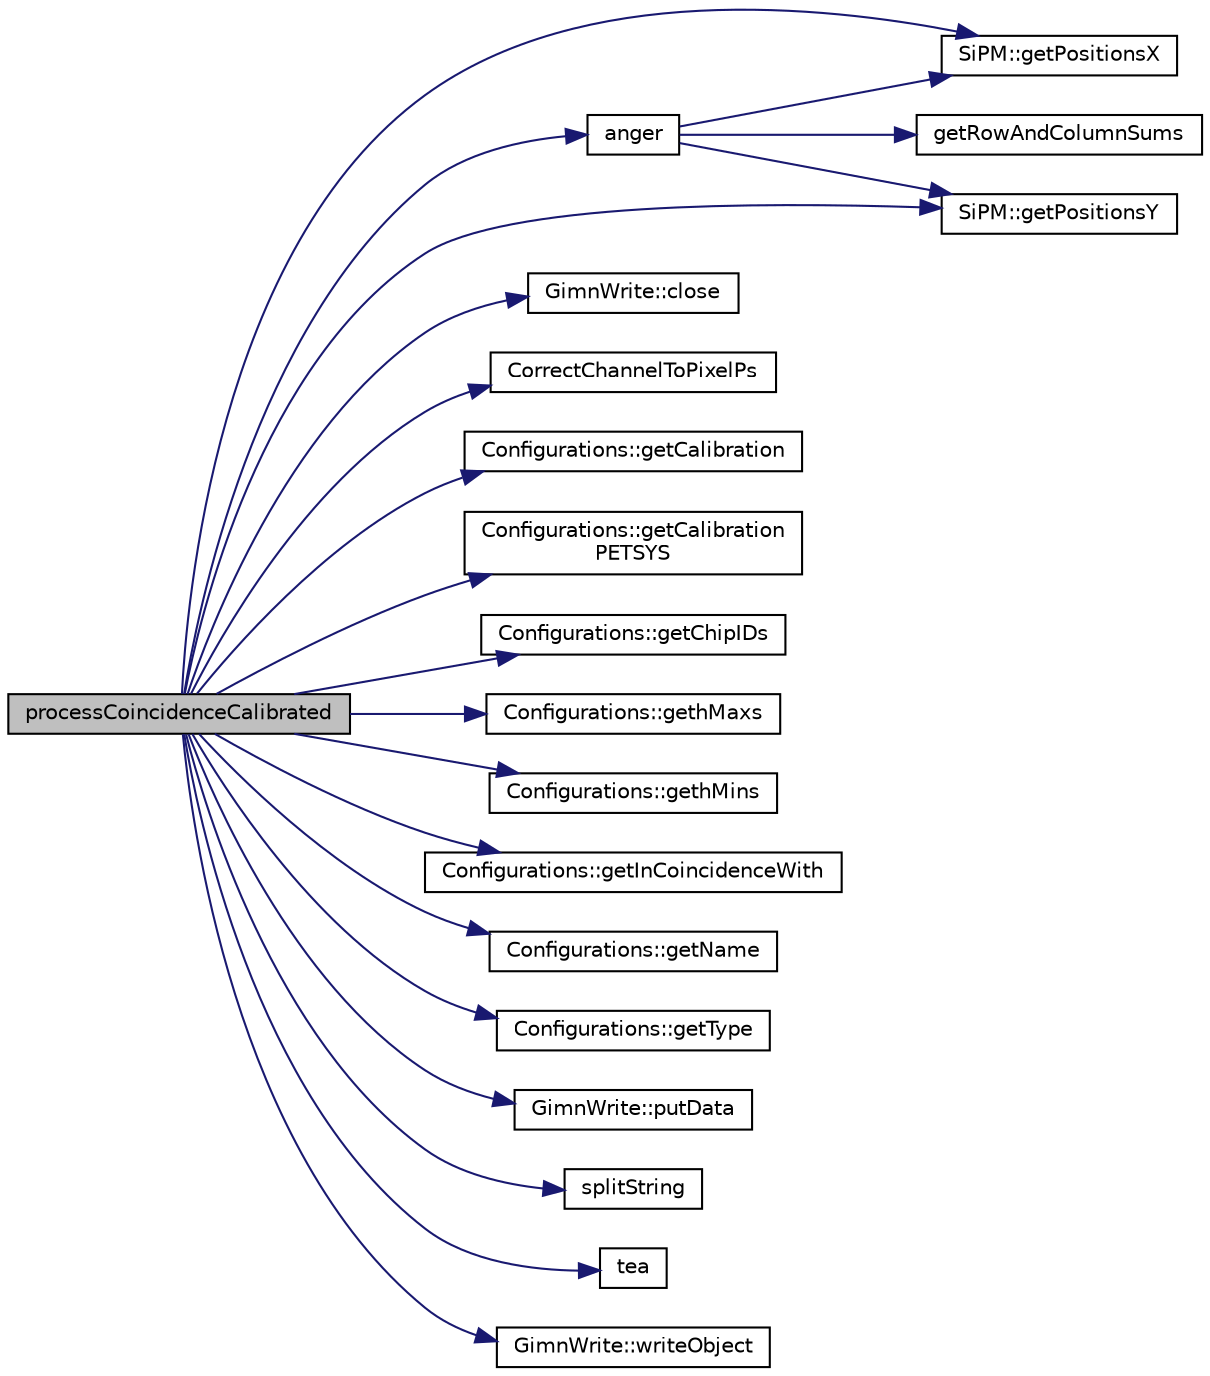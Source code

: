 digraph "processCoincidenceCalibrated"
{
 // LATEX_PDF_SIZE
  edge [fontname="Helvetica",fontsize="10",labelfontname="Helvetica",labelfontsize="10"];
  node [fontname="Helvetica",fontsize="10",shape=record];
  rankdir="LR";
  Node1 [label="processCoincidenceCalibrated",height=0.2,width=0.4,color="black", fillcolor="grey75", style="filled", fontcolor="black",tooltip=" "];
  Node1 -> Node2 [color="midnightblue",fontsize="10",style="solid",fontname="Helvetica"];
  Node2 [label="anger",height=0.2,width=0.4,color="black", fillcolor="white", style="filled",URL="$positionings_8C.html#a3594ccf39b56f4d1fb53fcf99bd8f0fd",tooltip=" "];
  Node2 -> Node3 [color="midnightblue",fontsize="10",style="solid",fontname="Helvetica"];
  Node3 [label="SiPM::getPositionsX",height=0.2,width=0.4,color="black", fillcolor="white", style="filled",URL="$classSiPM.html#a635ae10d24ec15e014ce2304b6a2cacd",tooltip="Builded to give access to the vector containing the positions of the SiPM centers in X direction;."];
  Node2 -> Node4 [color="midnightblue",fontsize="10",style="solid",fontname="Helvetica"];
  Node4 [label="SiPM::getPositionsY",height=0.2,width=0.4,color="black", fillcolor="white", style="filled",URL="$classSiPM.html#af5ddd2833d562976f7a337c702fce42e",tooltip="Builded to give access to the vector containing the positions of the SiPM centers in Y direction;."];
  Node2 -> Node5 [color="midnightblue",fontsize="10",style="solid",fontname="Helvetica"];
  Node5 [label="getRowAndColumnSums",height=0.2,width=0.4,color="black", fillcolor="white", style="filled",URL="$Utils_8C.html#a58ded12ac7f7c04057c493ccf56a3f9f",tooltip="Irá gerar a soma em linhas e colunas de uma dada matriz fornecida, este irá passar por referência os ..."];
  Node1 -> Node6 [color="midnightblue",fontsize="10",style="solid",fontname="Helvetica"];
  Node6 [label="GimnWrite::close",height=0.2,width=0.4,color="black", fillcolor="white", style="filled",URL="$classGimnWrite.html#af441b64ae446ea298d77c1047ff0e4b6",tooltip=" "];
  Node1 -> Node7 [color="midnightblue",fontsize="10",style="solid",fontname="Helvetica"];
  Node7 [label="CorrectChannelToPixelPs",height=0.2,width=0.4,color="black", fillcolor="white", style="filled",URL="$Utils_8C.html#a6f1e23b4e523c7cf4a7d7f7f93a6fa79",tooltip="CorrectChannelToPixelPS irá converter um determinado valor de canal das sipms ketek 3325-WB0808 em su..."];
  Node1 -> Node8 [color="midnightblue",fontsize="10",style="solid",fontname="Helvetica"];
  Node8 [label="Configurations::getCalibration",height=0.2,width=0.4,color="black", fillcolor="white", style="filled",URL="$classConfigurations.html#a145a7eb0ad09d6027152ed8d1b8a89a1",tooltip=" "];
  Node1 -> Node9 [color="midnightblue",fontsize="10",style="solid",fontname="Helvetica"];
  Node9 [label="Configurations::getCalibration\lPETSYS",height=0.2,width=0.4,color="black", fillcolor="white", style="filled",URL="$classConfigurations.html#a2328211418165422571e196fcf8c251d",tooltip=" "];
  Node1 -> Node10 [color="midnightblue",fontsize="10",style="solid",fontname="Helvetica"];
  Node10 [label="Configurations::getChipIDs",height=0.2,width=0.4,color="black", fillcolor="white", style="filled",URL="$classConfigurations.html#ace17727ff1c223937e5d2c348dc4aadd",tooltip=" "];
  Node1 -> Node11 [color="midnightblue",fontsize="10",style="solid",fontname="Helvetica"];
  Node11 [label="Configurations::gethMaxs",height=0.2,width=0.4,color="black", fillcolor="white", style="filled",URL="$classConfigurations.html#a3d4a74954385babbc4d84eec0851f5c5",tooltip=" "];
  Node1 -> Node12 [color="midnightblue",fontsize="10",style="solid",fontname="Helvetica"];
  Node12 [label="Configurations::gethMins",height=0.2,width=0.4,color="black", fillcolor="white", style="filled",URL="$classConfigurations.html#a383a49ba4ebb632dba52861705548673",tooltip=" "];
  Node1 -> Node13 [color="midnightblue",fontsize="10",style="solid",fontname="Helvetica"];
  Node13 [label="Configurations::getInCoincidenceWith",height=0.2,width=0.4,color="black", fillcolor="white", style="filled",URL="$classConfigurations.html#a0fb3fe4429858de5f36e26d3668fa355",tooltip=" "];
  Node1 -> Node14 [color="midnightblue",fontsize="10",style="solid",fontname="Helvetica"];
  Node14 [label="Configurations::getName",height=0.2,width=0.4,color="black", fillcolor="white", style="filled",URL="$classConfigurations.html#a6069927d9a2fe30b1072ccec66211438",tooltip=" "];
  Node1 -> Node3 [color="midnightblue",fontsize="10",style="solid",fontname="Helvetica"];
  Node1 -> Node4 [color="midnightblue",fontsize="10",style="solid",fontname="Helvetica"];
  Node1 -> Node15 [color="midnightblue",fontsize="10",style="solid",fontname="Helvetica"];
  Node15 [label="Configurations::getType",height=0.2,width=0.4,color="black", fillcolor="white", style="filled",URL="$classConfigurations.html#aa35a1d10ce57058b465ca6134715c50e",tooltip=" "];
  Node1 -> Node16 [color="midnightblue",fontsize="10",style="solid",fontname="Helvetica"];
  Node16 [label="GimnWrite::putData",height=0.2,width=0.4,color="black", fillcolor="white", style="filled",URL="$classGimnWrite.html#ac34e33df18488a906e9e2c7e033ea0cb",tooltip="Este método irá carregar os dados processados em cada evento para as arvores que serão escritas no ar..."];
  Node1 -> Node17 [color="midnightblue",fontsize="10",style="solid",fontname="Helvetica"];
  Node17 [label="splitString",height=0.2,width=0.4,color="black", fillcolor="white", style="filled",URL="$Utils_8C.html#a20f5ab9d09a254c776886ca97b67872c",tooltip="splitString é uma função que irá separar em um vetor de strings uma determinada string a partir de um..."];
  Node1 -> Node18 [color="midnightblue",fontsize="10",style="solid",fontname="Helvetica"];
  Node18 [label="tea",height=0.2,width=0.4,color="black", fillcolor="white", style="filled",URL="$timing_8C.html#a3236e93cd277b7408821fc3adf3c48e9",tooltip=" "];
  Node1 -> Node19 [color="midnightblue",fontsize="10",style="solid",fontname="Helvetica"];
  Node19 [label="GimnWrite::writeObject",height=0.2,width=0.4,color="black", fillcolor="white", style="filled",URL="$classGimnWrite.html#aa3a85d6a4e5119988fe491b22b51df2c",tooltip="Guarda os dados dos diversos histogramas coletados em pastas dentro do arquivo root gerado."];
}
